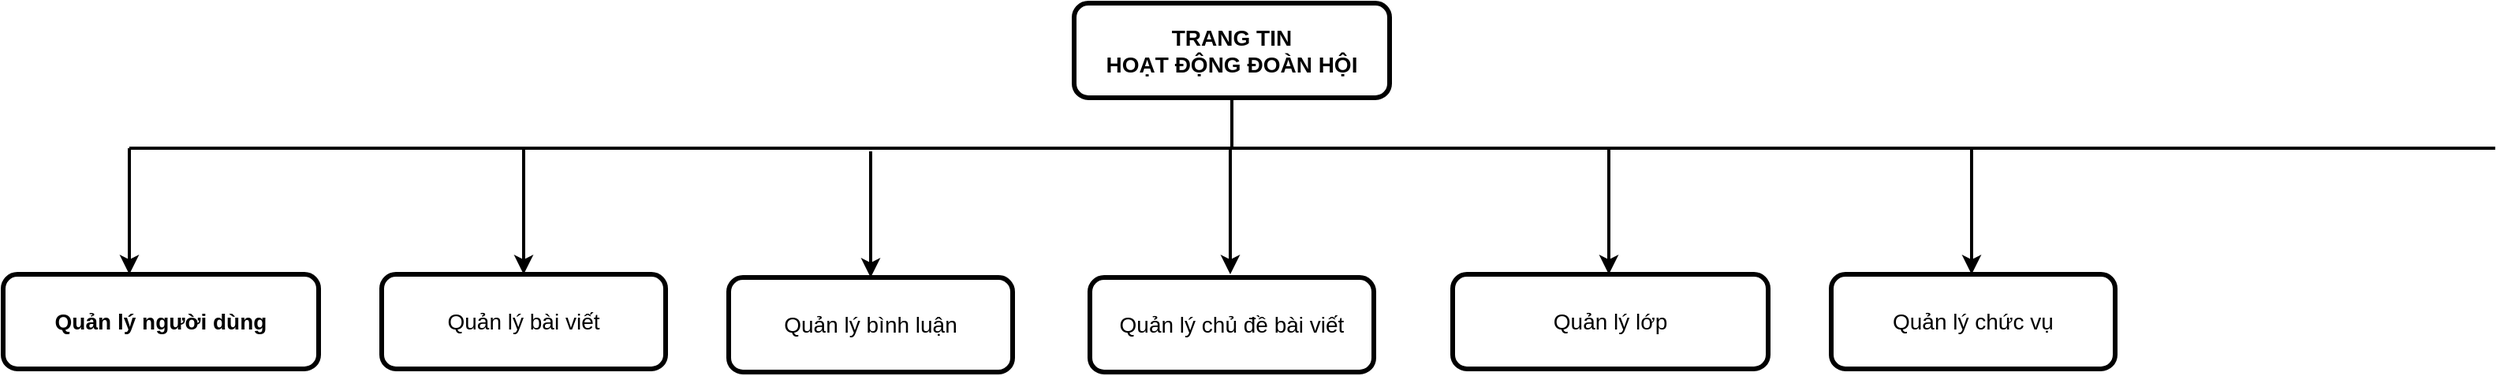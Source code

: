 <mxfile version="20.5.3" type="device"><diagram id="prtHgNgQTEPvFCAcTncT" name="Page-1"><mxGraphModel dx="3276" dy="1542" grid="1" gridSize="20" guides="1" tooltips="1" connect="1" arrows="1" fold="1" page="0" pageScale="1" pageWidth="827" pageHeight="1169" math="0" shadow="0"><root><mxCell id="0"/><mxCell id="1" parent="0"/><mxCell id="WcH-KxutSi5jdIsWpntf-1" value="TRANG TIN &lt;br&gt;HOẠT ĐỘNG ĐOÀN HỘI" style="rounded=1;whiteSpace=wrap;html=1;strokeWidth=3;fontStyle=1;fontSize=14;" vertex="1" parent="1"><mxGeometry x="-300" y="-252" width="200" height="60" as="geometry"/></mxCell><mxCell id="WcH-KxutSi5jdIsWpntf-2" value="" style="endArrow=none;html=1;rounded=0;entryX=0.5;entryY=1;entryDx=0;entryDy=0;strokeWidth=2;" edge="1" parent="1" target="WcH-KxutSi5jdIsWpntf-1"><mxGeometry width="50" height="50" relative="1" as="geometry"><mxPoint x="-200" y="-160" as="sourcePoint"/><mxPoint x="231" y="58" as="targetPoint"/></mxGeometry></mxCell><mxCell id="WcH-KxutSi5jdIsWpntf-4" value="" style="endArrow=none;html=1;rounded=0;strokeWidth=2;" edge="1" parent="1"><mxGeometry width="50" height="50" relative="1" as="geometry"><mxPoint x="-899" y="-160" as="sourcePoint"/><mxPoint x="601" y="-160" as="targetPoint"/></mxGeometry></mxCell><mxCell id="WcH-KxutSi5jdIsWpntf-5" value="Quản lý người dùng" style="rounded=1;whiteSpace=wrap;html=1;strokeWidth=3;fontStyle=1;fontSize=14;" vertex="1" parent="1"><mxGeometry x="-979" y="-80" width="200" height="60" as="geometry"/></mxCell><mxCell id="WcH-KxutSi5jdIsWpntf-6" value="" style="endArrow=classic;html=1;rounded=0;strokeWidth=2;fontSize=14;entryX=0.4;entryY=0;entryDx=0;entryDy=0;entryPerimeter=0;" edge="1" parent="1" target="WcH-KxutSi5jdIsWpntf-5"><mxGeometry width="50" height="50" relative="1" as="geometry"><mxPoint x="-899" y="-160" as="sourcePoint"/><mxPoint x="-149" y="40" as="targetPoint"/></mxGeometry></mxCell><mxCell id="WcH-KxutSi5jdIsWpntf-7" value="Quản lý bài viết" style="rounded=1;whiteSpace=wrap;html=1;strokeWidth=3;fontSize=14;" vertex="1" parent="1"><mxGeometry x="-739" y="-80" width="180" height="60" as="geometry"/></mxCell><mxCell id="WcH-KxutSi5jdIsWpntf-8" value="" style="endArrow=classic;html=1;rounded=0;strokeWidth=2;fontSize=14;entryX=0.5;entryY=0;entryDx=0;entryDy=0;" edge="1" parent="1" target="WcH-KxutSi5jdIsWpntf-7"><mxGeometry width="50" height="50" relative="1" as="geometry"><mxPoint x="-649" y="-160" as="sourcePoint"/><mxPoint x="-879" y="-60" as="targetPoint"/></mxGeometry></mxCell><mxCell id="WcH-KxutSi5jdIsWpntf-9" value="Quản lý bình luận" style="rounded=1;whiteSpace=wrap;html=1;strokeWidth=3;fontSize=14;" vertex="1" parent="1"><mxGeometry x="-519" y="-78" width="180" height="60" as="geometry"/></mxCell><mxCell id="WcH-KxutSi5jdIsWpntf-10" value="" style="endArrow=classic;html=1;rounded=0;strokeWidth=2;fontSize=14;entryX=0.5;entryY=0;entryDx=0;entryDy=0;" edge="1" parent="1" target="WcH-KxutSi5jdIsWpntf-9"><mxGeometry width="50" height="50" relative="1" as="geometry"><mxPoint x="-429" y="-158" as="sourcePoint"/><mxPoint x="-659" y="-58" as="targetPoint"/></mxGeometry></mxCell><mxCell id="WcH-KxutSi5jdIsWpntf-11" value="Quản lý lớp" style="rounded=1;whiteSpace=wrap;html=1;strokeWidth=3;fontSize=14;" vertex="1" parent="1"><mxGeometry x="-60" y="-80" width="200" height="60" as="geometry"/></mxCell><mxCell id="WcH-KxutSi5jdIsWpntf-13" value="" style="endArrow=classic;html=1;rounded=0;strokeWidth=2;fontSize=14;entryX=0.5;entryY=0;entryDx=0;entryDy=0;" edge="1" parent="1"><mxGeometry width="50" height="50" relative="1" as="geometry"><mxPoint x="-201" y="-160" as="sourcePoint"/><mxPoint x="-201" y="-80" as="targetPoint"/></mxGeometry></mxCell><mxCell id="WcH-KxutSi5jdIsWpntf-16" value="Quản lý chức vụ" style="rounded=1;whiteSpace=wrap;html=1;strokeWidth=3;fontSize=14;" vertex="1" parent="1"><mxGeometry x="180" y="-80" width="180" height="60" as="geometry"/></mxCell><mxCell id="WcH-KxutSi5jdIsWpntf-17" value="Quản lý chủ đề bài viết" style="rounded=1;whiteSpace=wrap;html=1;strokeWidth=3;fontSize=14;" vertex="1" parent="1"><mxGeometry x="-290" y="-78" width="180" height="60" as="geometry"/></mxCell><mxCell id="WcH-KxutSi5jdIsWpntf-18" value="" style="endArrow=classic;html=1;rounded=0;strokeWidth=2;fontSize=14;entryX=0.5;entryY=0;entryDx=0;entryDy=0;" edge="1" parent="1"><mxGeometry width="50" height="50" relative="1" as="geometry"><mxPoint x="39" y="-160" as="sourcePoint"/><mxPoint x="39" y="-80" as="targetPoint"/></mxGeometry></mxCell><mxCell id="WcH-KxutSi5jdIsWpntf-19" value="" style="endArrow=classic;html=1;rounded=0;strokeWidth=2;fontSize=14;entryX=0.5;entryY=0;entryDx=0;entryDy=0;" edge="1" parent="1"><mxGeometry width="50" height="50" relative="1" as="geometry"><mxPoint x="269" y="-160" as="sourcePoint"/><mxPoint x="269" y="-80" as="targetPoint"/></mxGeometry></mxCell></root></mxGraphModel></diagram></mxfile>